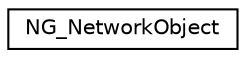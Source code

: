 digraph G
{
  edge [fontname="Helvetica",fontsize="10",labelfontname="Helvetica",labelfontsize="10"];
  node [fontname="Helvetica",fontsize="10",shape=record];
  rankdir=LR;
  Node1 [label="NG_NetworkObject",height=0.2,width=0.4,color="black", fillcolor="white", style="filled",URL="$d7/ddc/classNG__NetworkObject.html"];
}
